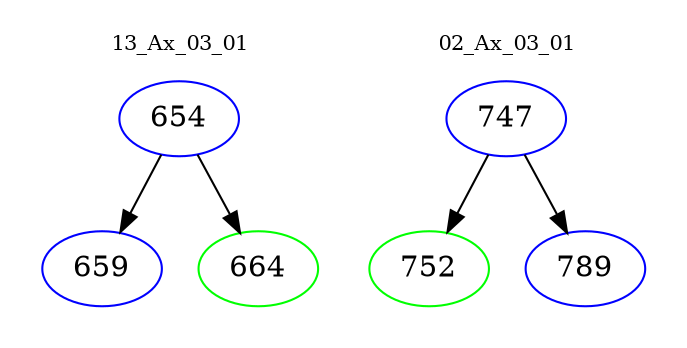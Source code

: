 digraph{
subgraph cluster_0 {
color = white
label = "13_Ax_03_01";
fontsize=10;
T0_654 [label="654", color="blue"]
T0_654 -> T0_659 [color="black"]
T0_659 [label="659", color="blue"]
T0_654 -> T0_664 [color="black"]
T0_664 [label="664", color="green"]
}
subgraph cluster_1 {
color = white
label = "02_Ax_03_01";
fontsize=10;
T1_747 [label="747", color="blue"]
T1_747 -> T1_752 [color="black"]
T1_752 [label="752", color="green"]
T1_747 -> T1_789 [color="black"]
T1_789 [label="789", color="blue"]
}
}
